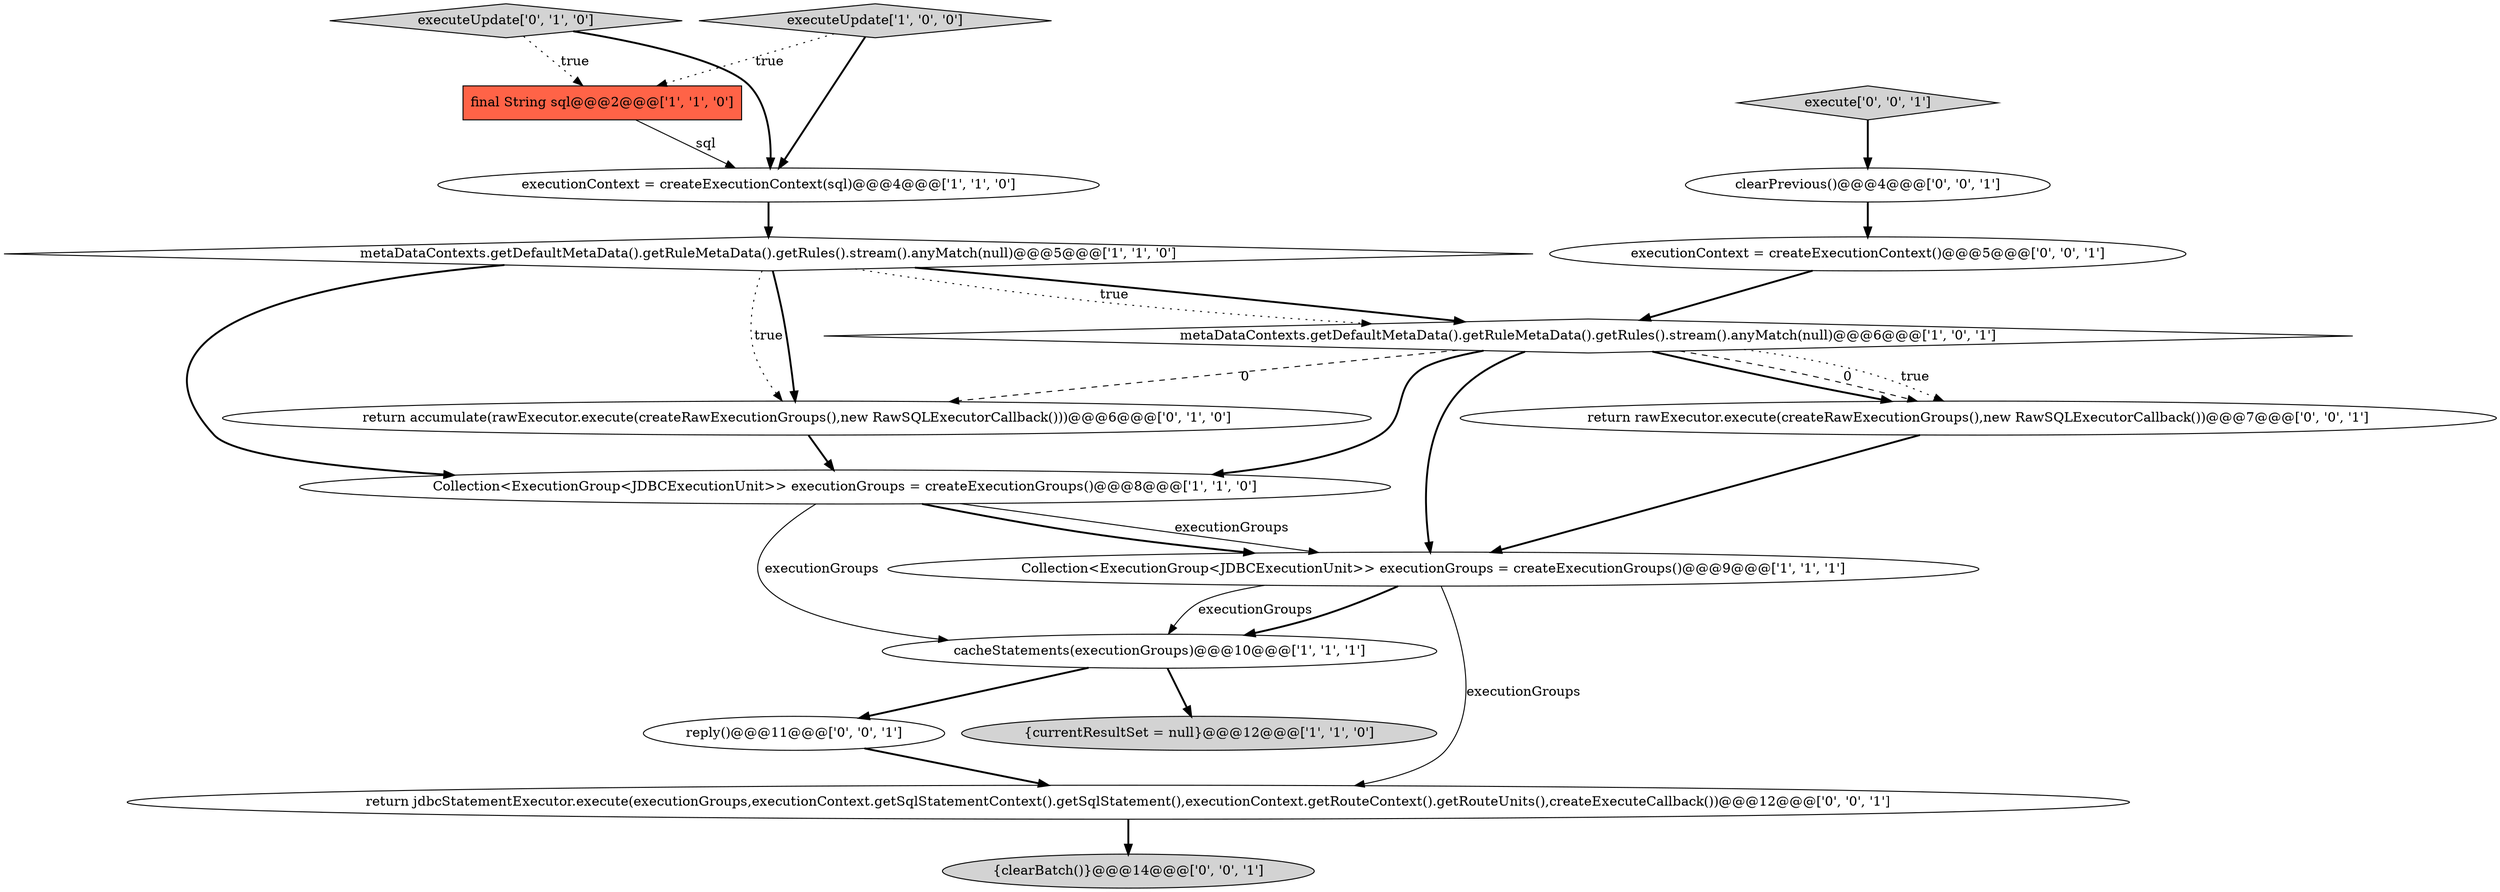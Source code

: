 digraph {
6 [style = filled, label = "{currentResultSet = null}@@@12@@@['1', '1', '0']", fillcolor = lightgray, shape = ellipse image = "AAA0AAABBB1BBB"];
3 [style = filled, label = "cacheStatements(executionGroups)@@@10@@@['1', '1', '1']", fillcolor = white, shape = ellipse image = "AAA0AAABBB1BBB"];
5 [style = filled, label = "final String sql@@@2@@@['1', '1', '0']", fillcolor = tomato, shape = box image = "AAA0AAABBB1BBB"];
14 [style = filled, label = "{clearBatch()}@@@14@@@['0', '0', '1']", fillcolor = lightgray, shape = ellipse image = "AAA0AAABBB3BBB"];
16 [style = filled, label = "return rawExecutor.execute(createRawExecutionGroups(),new RawSQLExecutorCallback())@@@7@@@['0', '0', '1']", fillcolor = white, shape = ellipse image = "AAA0AAABBB3BBB"];
1 [style = filled, label = "executionContext = createExecutionContext(sql)@@@4@@@['1', '1', '0']", fillcolor = white, shape = ellipse image = "AAA0AAABBB1BBB"];
15 [style = filled, label = "execute['0', '0', '1']", fillcolor = lightgray, shape = diamond image = "AAA0AAABBB3BBB"];
10 [style = filled, label = "executeUpdate['0', '1', '0']", fillcolor = lightgray, shape = diamond image = "AAA0AAABBB2BBB"];
2 [style = filled, label = "metaDataContexts.getDefaultMetaData().getRuleMetaData().getRules().stream().anyMatch(null)@@@5@@@['1', '1', '0']", fillcolor = white, shape = diamond image = "AAA0AAABBB1BBB"];
7 [style = filled, label = "metaDataContexts.getDefaultMetaData().getRuleMetaData().getRules().stream().anyMatch(null)@@@6@@@['1', '0', '1']", fillcolor = white, shape = diamond image = "AAA0AAABBB1BBB"];
11 [style = filled, label = "executionContext = createExecutionContext()@@@5@@@['0', '0', '1']", fillcolor = white, shape = ellipse image = "AAA0AAABBB3BBB"];
4 [style = filled, label = "Collection<ExecutionGroup<JDBCExecutionUnit>> executionGroups = createExecutionGroups()@@@8@@@['1', '1', '0']", fillcolor = white, shape = ellipse image = "AAA0AAABBB1BBB"];
17 [style = filled, label = "return jdbcStatementExecutor.execute(executionGroups,executionContext.getSqlStatementContext().getSqlStatement(),executionContext.getRouteContext().getRouteUnits(),createExecuteCallback())@@@12@@@['0', '0', '1']", fillcolor = white, shape = ellipse image = "AAA0AAABBB3BBB"];
13 [style = filled, label = "clearPrevious()@@@4@@@['0', '0', '1']", fillcolor = white, shape = ellipse image = "AAA0AAABBB3BBB"];
9 [style = filled, label = "return accumulate(rawExecutor.execute(createRawExecutionGroups(),new RawSQLExecutorCallback()))@@@6@@@['0', '1', '0']", fillcolor = white, shape = ellipse image = "AAA1AAABBB2BBB"];
8 [style = filled, label = "executeUpdate['1', '0', '0']", fillcolor = lightgray, shape = diamond image = "AAA0AAABBB1BBB"];
0 [style = filled, label = "Collection<ExecutionGroup<JDBCExecutionUnit>> executionGroups = createExecutionGroups()@@@9@@@['1', '1', '1']", fillcolor = white, shape = ellipse image = "AAA0AAABBB1BBB"];
12 [style = filled, label = "reply()@@@11@@@['0', '0', '1']", fillcolor = white, shape = ellipse image = "AAA0AAABBB3BBB"];
4->3 [style = solid, label="executionGroups"];
2->4 [style = bold, label=""];
9->4 [style = bold, label=""];
2->7 [style = bold, label=""];
2->9 [style = dotted, label="true"];
7->16 [style = bold, label=""];
4->0 [style = solid, label="executionGroups"];
16->0 [style = bold, label=""];
5->1 [style = solid, label="sql"];
17->14 [style = bold, label=""];
0->3 [style = bold, label=""];
0->17 [style = solid, label="executionGroups"];
11->7 [style = bold, label=""];
3->6 [style = bold, label=""];
8->1 [style = bold, label=""];
7->9 [style = dashed, label="0"];
10->1 [style = bold, label=""];
2->9 [style = bold, label=""];
13->11 [style = bold, label=""];
12->17 [style = bold, label=""];
3->12 [style = bold, label=""];
7->4 [style = bold, label=""];
7->0 [style = bold, label=""];
15->13 [style = bold, label=""];
8->5 [style = dotted, label="true"];
7->16 [style = dashed, label="0"];
7->16 [style = dotted, label="true"];
1->2 [style = bold, label=""];
0->3 [style = solid, label="executionGroups"];
4->0 [style = bold, label=""];
10->5 [style = dotted, label="true"];
2->7 [style = dotted, label="true"];
}
